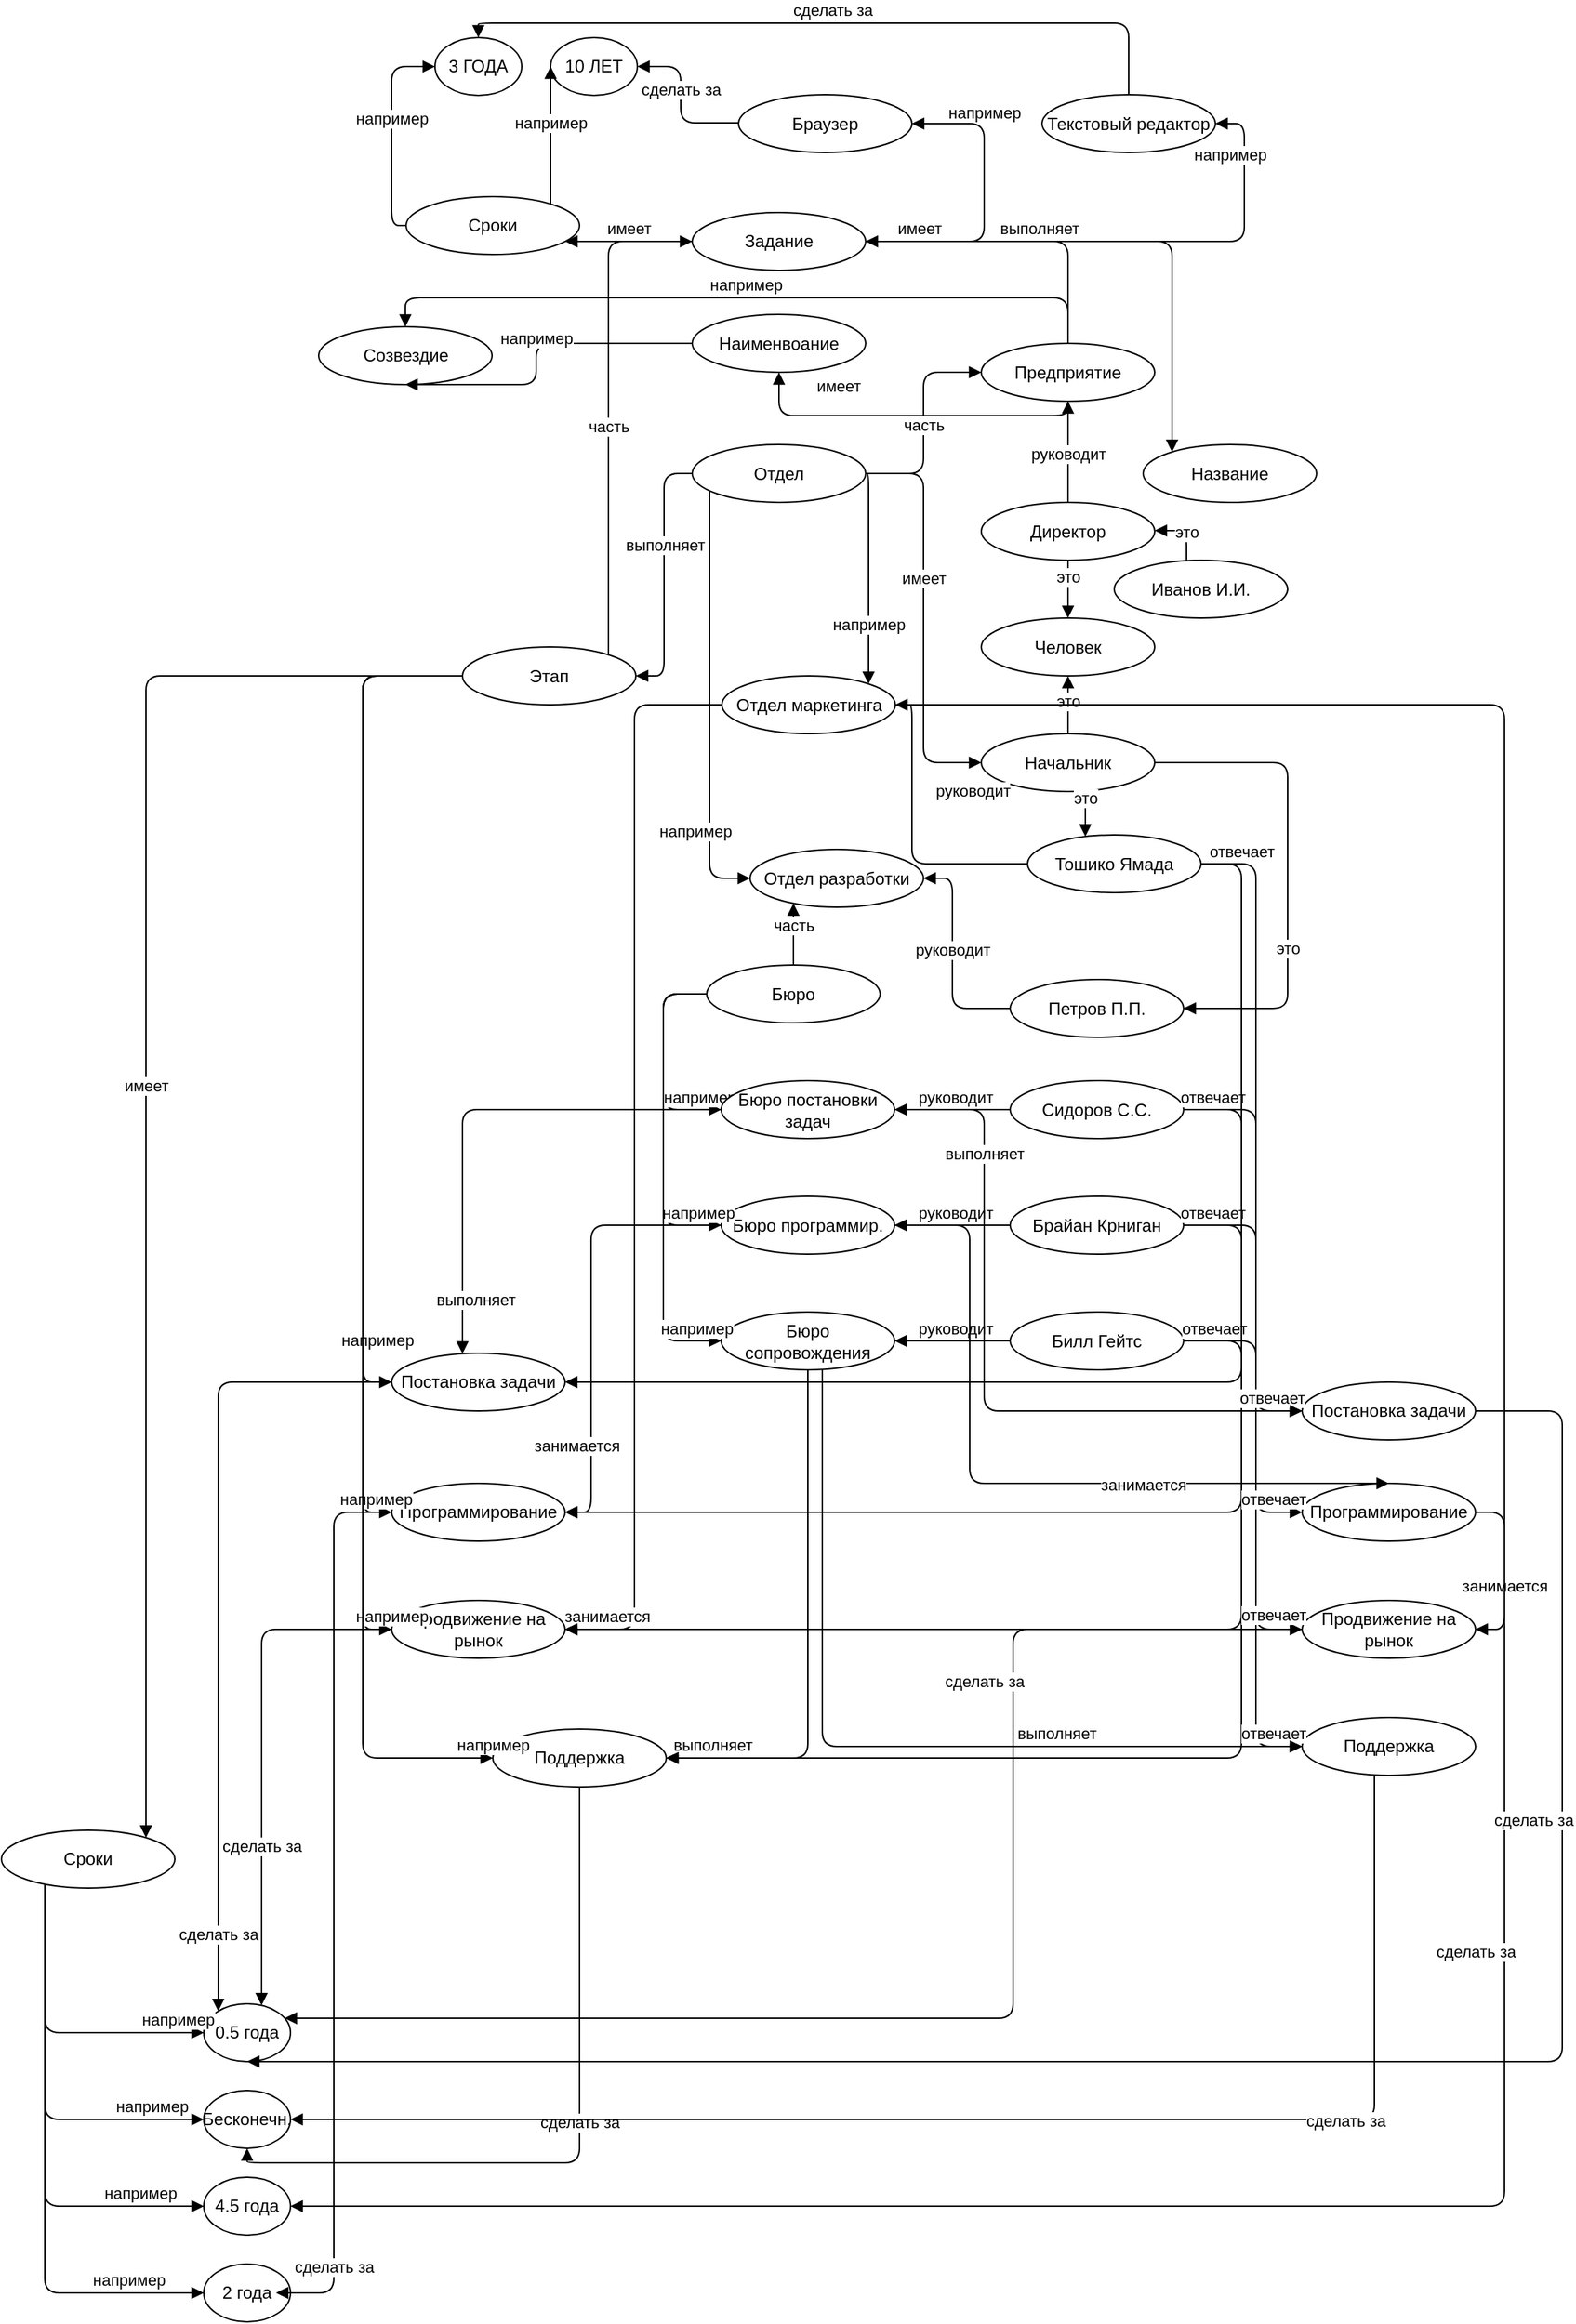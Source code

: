 <mxfile version="12.3.9" type="device" pages="1"><diagram id="Dk2FrZGMdtj393cxJyOC" name="Page-1"><mxGraphModel dx="1695" dy="1633" grid="1" gridSize="10" guides="1" tooltips="1" connect="1" arrows="1" fold="1" page="1" pageScale="1" pageWidth="827" pageHeight="1169" math="0" shadow="0"><root><mxCell id="0"/><mxCell id="1" parent="0"/><mxCell id="cEEzCBhrZ71T4Ob_QmvR-1" value="Предприятие" style="ellipse;whiteSpace=wrap;html=1;" parent="1" vertex="1"><mxGeometry x="458" y="131.5" width="120" height="40" as="geometry"/></mxCell><mxCell id="cEEzCBhrZ71T4Ob_QmvR-2" value="Наименвоание" style="ellipse;whiteSpace=wrap;html=1;" parent="1" vertex="1"><mxGeometry x="258" y="111.5" width="120" height="40" as="geometry"/></mxCell><mxCell id="cEEzCBhrZ71T4Ob_QmvR-3" value="Созвездие" style="ellipse;whiteSpace=wrap;html=1;" parent="1" vertex="1"><mxGeometry x="-0.5" y="120" width="120" height="40" as="geometry"/></mxCell><mxCell id="cEEzCBhrZ71T4Ob_QmvR-17" value="имеет" style="html=1;verticalAlign=bottom;endArrow=block;edgeStyle=elbowEdgeStyle;" parent="1" source="cEEzCBhrZ71T4Ob_QmvR-1" target="cEEzCBhrZ71T4Ob_QmvR-2" edge="1"><mxGeometry x="0.408" y="-12" width="80" relative="1" as="geometry"><mxPoint x="468" y="271.5" as="sourcePoint"/><mxPoint x="548" y="271.5" as="targetPoint"/><Array as="points"><mxPoint x="398" y="181.5"/><mxPoint x="408" y="171.5"/><mxPoint x="388" y="141.5"/><mxPoint x="388" y="171.5"/></Array><mxPoint as="offset"/></mxGeometry></mxCell><mxCell id="cEEzCBhrZ71T4Ob_QmvR-18" value="Директор" style="ellipse;whiteSpace=wrap;html=1;" parent="1" vertex="1"><mxGeometry x="458" y="241.5" width="120" height="40" as="geometry"/></mxCell><mxCell id="cEEzCBhrZ71T4Ob_QmvR-19" value="руководит" style="html=1;verticalAlign=bottom;endArrow=block;entryX=0.5;entryY=1;entryDx=0;entryDy=0;exitX=0.5;exitY=0;exitDx=0;exitDy=0;" parent="1" source="cEEzCBhrZ71T4Ob_QmvR-18" target="cEEzCBhrZ71T4Ob_QmvR-1" edge="1"><mxGeometry y="-10" width="80" relative="1" as="geometry"><mxPoint x="528" y="191.5" as="sourcePoint"/><mxPoint x="528" y="131.5" as="targetPoint"/><mxPoint x="-10" y="10" as="offset"/><Array as="points"><mxPoint x="518" y="231.5"/></Array></mxGeometry></mxCell><mxCell id="cEEzCBhrZ71T4Ob_QmvR-20" value="Человек" style="ellipse;whiteSpace=wrap;html=1;" parent="1" vertex="1"><mxGeometry x="458" y="321.5" width="120" height="40" as="geometry"/></mxCell><mxCell id="cEEzCBhrZ71T4Ob_QmvR-21" value="это" style="html=1;verticalAlign=bottom;endArrow=block;" parent="1" source="cEEzCBhrZ71T4Ob_QmvR-18" target="cEEzCBhrZ71T4Ob_QmvR-20" edge="1"><mxGeometry width="80" relative="1" as="geometry"><mxPoint x="528" y="271.5" as="sourcePoint"/><mxPoint x="528" y="221.5" as="targetPoint"/><mxPoint as="offset"/><Array as="points"/></mxGeometry></mxCell><mxCell id="cEEzCBhrZ71T4Ob_QmvR-22" value="Иванов И.И." style="ellipse;whiteSpace=wrap;html=1;" parent="1" vertex="1"><mxGeometry x="550" y="281.5" width="120" height="40" as="geometry"/></mxCell><mxCell id="cEEzCBhrZ71T4Ob_QmvR-24" value="это" style="html=1;verticalAlign=bottom;endArrow=block;edgeStyle=elbowEdgeStyle;" parent="1" source="cEEzCBhrZ71T4Ob_QmvR-22" target="cEEzCBhrZ71T4Ob_QmvR-18" edge="1"><mxGeometry x="-0.5" width="80" relative="1" as="geometry"><mxPoint x="588" y="366.5" as="sourcePoint"/><mxPoint x="685.574" y="297.107" as="targetPoint"/><mxPoint as="offset"/><Array as="points"><mxPoint x="600" y="261"/><mxPoint x="598" y="181.5"/><mxPoint x="638" y="291.5"/><mxPoint x="668" y="261.5"/></Array></mxGeometry></mxCell><mxCell id="cEEzCBhrZ71T4Ob_QmvR-25" value="Начальник" style="ellipse;whiteSpace=wrap;html=1;" parent="1" vertex="1"><mxGeometry x="458" y="401.5" width="120" height="40" as="geometry"/></mxCell><mxCell id="cEEzCBhrZ71T4Ob_QmvR-27" value="это" style="html=1;verticalAlign=bottom;endArrow=block;" parent="1" source="cEEzCBhrZ71T4Ob_QmvR-25" target="cEEzCBhrZ71T4Ob_QmvR-20" edge="1"><mxGeometry x="-0.333" width="80" relative="1" as="geometry"><mxPoint x="588" y="281.5" as="sourcePoint"/><mxPoint x="645.574" y="307.358" as="targetPoint"/><mxPoint as="offset"/><Array as="points"/></mxGeometry></mxCell><mxCell id="cEEzCBhrZ71T4Ob_QmvR-29" value="например" style="html=1;verticalAlign=bottom;endArrow=block;edgeStyle=elbowEdgeStyle;" parent="1" source="cEEzCBhrZ71T4Ob_QmvR-2" target="cEEzCBhrZ71T4Ob_QmvR-3" edge="1"><mxGeometry width="80" relative="1" as="geometry"><mxPoint x="428.0" y="281.5" as="sourcePoint"/><mxPoint x="468" y="281.5" as="targetPoint"/><mxPoint as="offset"/><Array as="points"><mxPoint x="150" y="160"/></Array></mxGeometry></mxCell><mxCell id="cEEzCBhrZ71T4Ob_QmvR-30" value="Петров П.П." style="ellipse;whiteSpace=wrap;html=1;" parent="1" vertex="1"><mxGeometry x="478" y="571.5" width="120" height="40" as="geometry"/></mxCell><mxCell id="cEEzCBhrZ71T4Ob_QmvR-32" value="Тошико Ямада" style="ellipse;whiteSpace=wrap;html=1;" parent="1" vertex="1"><mxGeometry x="490" y="471.5" width="120" height="40" as="geometry"/></mxCell><mxCell id="cEEzCBhrZ71T4Ob_QmvR-33" value="это" style="html=1;verticalAlign=bottom;endArrow=block;edgeStyle=elbowEdgeStyle;" parent="1" source="cEEzCBhrZ71T4Ob_QmvR-25" target="cEEzCBhrZ71T4Ob_QmvR-32" edge="1"><mxGeometry x="-0.135" width="80" relative="1" as="geometry"><mxPoint x="587.5" y="431.5" as="sourcePoint"/><mxPoint x="658.0" y="431.5" as="targetPoint"/><mxPoint as="offset"/><Array as="points"><mxPoint x="530" y="470"/><mxPoint x="598" y="521.5"/></Array></mxGeometry></mxCell><mxCell id="cEEzCBhrZ71T4Ob_QmvR-34" value="Отдел" style="ellipse;whiteSpace=wrap;html=1;" parent="1" vertex="1"><mxGeometry x="258" y="201.5" width="120" height="40" as="geometry"/></mxCell><mxCell id="cEEzCBhrZ71T4Ob_QmvR-35" value="часть" style="html=1;verticalAlign=bottom;endArrow=block;edgeStyle=elbowEdgeStyle;" parent="1" source="cEEzCBhrZ71T4Ob_QmvR-34" target="cEEzCBhrZ71T4Ob_QmvR-1" edge="1"><mxGeometry x="-0.143" width="80" relative="1" as="geometry"><mxPoint x="528" y="251.5" as="sourcePoint"/><mxPoint x="528" y="211.5" as="targetPoint"/><mxPoint as="offset"/></mxGeometry></mxCell><mxCell id="cEEzCBhrZ71T4Ob_QmvR-36" value="имеет" style="html=1;verticalAlign=bottom;endArrow=block;edgeStyle=elbowEdgeStyle;" parent="1" source="cEEzCBhrZ71T4Ob_QmvR-34" target="cEEzCBhrZ71T4Ob_QmvR-25" edge="1"><mxGeometry x="-0.135" width="80" relative="1" as="geometry"><mxPoint x="587.5" y="431.5" as="sourcePoint"/><mxPoint x="658.0" y="511.5" as="targetPoint"/><mxPoint as="offset"/></mxGeometry></mxCell><mxCell id="cEEzCBhrZ71T4Ob_QmvR-38" value="например" style="html=1;verticalAlign=bottom;endArrow=block;edgeStyle=elbowEdgeStyle;" parent="1" source="cEEzCBhrZ71T4Ob_QmvR-34" target="cEEzCBhrZ71T4Ob_QmvR-39" edge="1"><mxGeometry x="0.562" width="80" relative="1" as="geometry"><mxPoint x="587.5" y="431.5" as="sourcePoint"/><mxPoint x="328.333" y="321.789" as="targetPoint"/><mxPoint as="offset"/><Array as="points"><mxPoint x="380" y="290"/></Array></mxGeometry></mxCell><mxCell id="cEEzCBhrZ71T4Ob_QmvR-39" value="Отдел маркетинга" style="ellipse;whiteSpace=wrap;html=1;" parent="1" vertex="1"><mxGeometry x="278.5" y="361.5" width="120" height="40" as="geometry"/></mxCell><mxCell id="cEEzCBhrZ71T4Ob_QmvR-41" value="Отдел разработки" style="ellipse;whiteSpace=wrap;html=1;" parent="1" vertex="1"><mxGeometry x="298" y="481.5" width="120" height="40" as="geometry"/></mxCell><mxCell id="cEEzCBhrZ71T4Ob_QmvR-45" value="руководит" style="html=1;verticalAlign=bottom;endArrow=block;edgeStyle=elbowEdgeStyle;" parent="1" source="cEEzCBhrZ71T4Ob_QmvR-30" target="cEEzCBhrZ71T4Ob_QmvR-41" edge="1"><mxGeometry x="-0.037" width="80" relative="1" as="geometry"><mxPoint x="308" y="501.5" as="sourcePoint"/><mxPoint x="308" y="351.5" as="targetPoint"/><mxPoint as="offset"/><Array as="points"><mxPoint x="438" y="531.5"/><mxPoint x="428" y="581.5"/><mxPoint x="438" y="611.5"/><mxPoint x="428" y="461.5"/></Array></mxGeometry></mxCell><mxCell id="cEEzCBhrZ71T4Ob_QmvR-46" value="руководит" style="html=1;verticalAlign=bottom;endArrow=block;edgeStyle=elbowEdgeStyle;" parent="1" source="cEEzCBhrZ71T4Ob_QmvR-32" target="cEEzCBhrZ71T4Ob_QmvR-39" edge="1"><mxGeometry x="0.206" y="-42" width="80" relative="1" as="geometry"><mxPoint x="468" y="501.5" as="sourcePoint"/><mxPoint x="428" y="431.5" as="targetPoint"/><mxPoint as="offset"/><Array as="points"><mxPoint x="410" y="430"/><mxPoint x="428" y="451.5"/><mxPoint x="418" y="471.5"/><mxPoint x="358" y="531.5"/><mxPoint x="438" y="471.5"/></Array></mxGeometry></mxCell><mxCell id="cEEzCBhrZ71T4Ob_QmvR-47" value="Бюро" style="ellipse;whiteSpace=wrap;html=1;" parent="1" vertex="1"><mxGeometry x="268" y="561.5" width="120" height="40" as="geometry"/></mxCell><mxCell id="cEEzCBhrZ71T4Ob_QmvR-50" value="часть" style="html=1;verticalAlign=bottom;endArrow=block;edgeStyle=elbowEdgeStyle;" parent="1" source="cEEzCBhrZ71T4Ob_QmvR-47" target="cEEzCBhrZ71T4Ob_QmvR-41" edge="1"><mxGeometry x="-0.135" width="80" relative="1" as="geometry"><mxPoint x="308.0" y="491.5" as="sourcePoint"/><mxPoint x="138" y="431.5" as="targetPoint"/><mxPoint as="offset"/><Array as="points"><mxPoint x="298" y="501.5"/><mxPoint x="288" y="401.5"/><mxPoint x="258" y="411.5"/></Array></mxGeometry></mxCell><mxCell id="cEEzCBhrZ71T4Ob_QmvR-52" value="например" style="html=1;verticalAlign=bottom;endArrow=block;edgeStyle=elbowEdgeStyle;" parent="1" source="cEEzCBhrZ71T4Ob_QmvR-47" target="cEEzCBhrZ71T4Ob_QmvR-53" edge="1"><mxGeometry x="0.8" width="80" relative="1" as="geometry"><mxPoint x="308.0" y="491.5" as="sourcePoint"/><mxPoint x="218" y="641.78" as="targetPoint"/><mxPoint as="offset"/><Array as="points"><mxPoint x="238" y="581.5"/><mxPoint x="238" y="561.5"/><mxPoint x="288" y="581.5"/><mxPoint x="218" y="601.5"/><mxPoint x="258" y="411.5"/></Array></mxGeometry></mxCell><mxCell id="cEEzCBhrZ71T4Ob_QmvR-53" value="Бюро постановки задач" style="ellipse;whiteSpace=wrap;html=1;" parent="1" vertex="1"><mxGeometry x="278" y="641.5" width="120" height="40" as="geometry"/></mxCell><mxCell id="cEEzCBhrZ71T4Ob_QmvR-54" value="Бюро программир." style="ellipse;whiteSpace=wrap;html=1;" parent="1" vertex="1"><mxGeometry x="278" y="721.5" width="120" height="40" as="geometry"/></mxCell><mxCell id="cEEzCBhrZ71T4Ob_QmvR-55" value="Бюро сопровождения" style="ellipse;whiteSpace=wrap;html=1;" parent="1" vertex="1"><mxGeometry x="278" y="801.5" width="120" height="40" as="geometry"/></mxCell><mxCell id="cEEzCBhrZ71T4Ob_QmvR-60" value="например" style="html=1;verticalAlign=bottom;endArrow=block;edgeStyle=elbowEdgeStyle;" parent="1" source="cEEzCBhrZ71T4Ob_QmvR-47" target="cEEzCBhrZ71T4Ob_QmvR-54" edge="1"><mxGeometry x="0.857" width="80" relative="1" as="geometry"><mxPoint x="208" y="641.5" as="sourcePoint"/><mxPoint x="348.0" y="741.5" as="targetPoint"/><mxPoint as="offset"/><Array as="points"><mxPoint x="238" y="641.5"/><mxPoint x="428" y="661.5"/><mxPoint x="258" y="651.5"/><mxPoint x="278" y="661.5"/><mxPoint x="258" y="621.5"/><mxPoint x="268" y="581.5"/><mxPoint x="218" y="601.5"/><mxPoint x="208" y="681.5"/><mxPoint x="248" y="491.5"/></Array></mxGeometry></mxCell><mxCell id="cEEzCBhrZ71T4Ob_QmvR-61" value="например" style="html=1;verticalAlign=bottom;endArrow=block;edgeStyle=elbowEdgeStyle;" parent="1" source="cEEzCBhrZ71T4Ob_QmvR-47" target="cEEzCBhrZ71T4Ob_QmvR-55" edge="1"><mxGeometry x="0.889" width="80" relative="1" as="geometry"><mxPoint x="168" y="711.5" as="sourcePoint"/><mxPoint x="308.0" y="811.5" as="targetPoint"/><mxPoint as="offset"/><Array as="points"><mxPoint x="238" y="581.5"/><mxPoint x="238" y="591.5"/><mxPoint x="428" y="651.5"/><mxPoint x="258" y="651.5"/><mxPoint x="278" y="681.5"/><mxPoint x="228" y="631.5"/><mxPoint x="238" y="651.5"/><mxPoint x="218" y="701.5"/><mxPoint x="168" y="751.5"/><mxPoint x="208" y="561.5"/></Array></mxGeometry></mxCell><mxCell id="cEEzCBhrZ71T4Ob_QmvR-62" value="это" style="html=1;verticalAlign=bottom;endArrow=block;edgeStyle=elbowEdgeStyle;" parent="1" source="cEEzCBhrZ71T4Ob_QmvR-25" target="cEEzCBhrZ71T4Ob_QmvR-30" edge="1"><mxGeometry x="0.375" width="80" relative="1" as="geometry"><mxPoint x="588" y="431.5" as="sourcePoint"/><mxPoint x="588" y="491.5" as="targetPoint"/><mxPoint as="offset"/><Array as="points"><mxPoint x="670" y="560"/><mxPoint x="598" y="491.5"/><mxPoint x="608" y="531.5"/></Array></mxGeometry></mxCell><mxCell id="cEEzCBhrZ71T4Ob_QmvR-63" value="Сидоров С.С." style="ellipse;whiteSpace=wrap;html=1;" parent="1" vertex="1"><mxGeometry x="478" y="641.5" width="120" height="40" as="geometry"/></mxCell><mxCell id="cEEzCBhrZ71T4Ob_QmvR-64" value="Брайан Крниган" style="ellipse;whiteSpace=wrap;html=1;" parent="1" vertex="1"><mxGeometry x="478" y="721.5" width="120" height="40" as="geometry"/></mxCell><mxCell id="cEEzCBhrZ71T4Ob_QmvR-65" value="Билл Гейтс" style="ellipse;whiteSpace=wrap;html=1;" parent="1" vertex="1"><mxGeometry x="478" y="801.5" width="120" height="40" as="geometry"/></mxCell><mxCell id="cEEzCBhrZ71T4Ob_QmvR-66" value="руководит" style="html=1;verticalAlign=bottom;endArrow=block;edgeStyle=elbowEdgeStyle;" parent="1" source="cEEzCBhrZ71T4Ob_QmvR-63" target="cEEzCBhrZ71T4Ob_QmvR-53" edge="1"><mxGeometry x="-0.037" width="80" relative="1" as="geometry"><mxPoint x="478" y="571.5" as="sourcePoint"/><mxPoint x="318.0" y="511.5" as="targetPoint"/><mxPoint as="offset"/><Array as="points"><mxPoint x="438" y="661.5"/><mxPoint x="428" y="601.5"/><mxPoint x="448" y="641.5"/><mxPoint x="388" y="611.5"/><mxPoint x="428" y="601.5"/></Array></mxGeometry></mxCell><mxCell id="cEEzCBhrZ71T4Ob_QmvR-67" value="руководит" style="html=1;verticalAlign=bottom;endArrow=block;" parent="1" source="cEEzCBhrZ71T4Ob_QmvR-64" target="cEEzCBhrZ71T4Ob_QmvR-54" edge="1"><mxGeometry x="-0.037" width="80" relative="1" as="geometry"><mxPoint x="558" y="671.5" as="sourcePoint"/><mxPoint x="438.0" y="671.5" as="targetPoint"/><mxPoint as="offset"/></mxGeometry></mxCell><mxCell id="cEEzCBhrZ71T4Ob_QmvR-68" value="руководит" style="html=1;verticalAlign=bottom;endArrow=block;" parent="1" source="cEEzCBhrZ71T4Ob_QmvR-65" target="cEEzCBhrZ71T4Ob_QmvR-55" edge="1"><mxGeometry x="-0.037" width="80" relative="1" as="geometry"><mxPoint x="558" y="751.5" as="sourcePoint"/><mxPoint x="438.0" y="751.5" as="targetPoint"/><mxPoint as="offset"/></mxGeometry></mxCell><mxCell id="cEEzCBhrZ71T4Ob_QmvR-69" value="Этап" style="ellipse;whiteSpace=wrap;html=1;" parent="1" vertex="1"><mxGeometry x="99" y="341.5" width="120" height="40" as="geometry"/></mxCell><mxCell id="cEEzCBhrZ71T4Ob_QmvR-70" value="выполняет" style="html=1;verticalAlign=bottom;endArrow=block;edgeStyle=elbowEdgeStyle;" parent="1" source="cEEzCBhrZ71T4Ob_QmvR-34" target="cEEzCBhrZ71T4Ob_QmvR-69" edge="1"><mxGeometry x="-0.135" width="80" relative="1" as="geometry"><mxPoint x="308" y="571.5" as="sourcePoint"/><mxPoint x="308" y="411.5" as="targetPoint"/><mxPoint as="offset"/></mxGeometry></mxCell><mxCell id="cEEzCBhrZ71T4Ob_QmvR-71" value="Задание" style="ellipse;whiteSpace=wrap;html=1;" parent="1" vertex="1"><mxGeometry x="258" y="41" width="120" height="40" as="geometry"/></mxCell><mxCell id="cEEzCBhrZ71T4Ob_QmvR-72" value="выполняет" style="html=1;verticalAlign=bottom;endArrow=block;edgeStyle=elbowEdgeStyle;" parent="1" source="cEEzCBhrZ71T4Ob_QmvR-1" target="cEEzCBhrZ71T4Ob_QmvR-71" edge="1"><mxGeometry x="-0.135" width="80" relative="1" as="geometry"><mxPoint x="308" y="251.5" as="sourcePoint"/><mxPoint x="238" y="251.5" as="targetPoint"/><mxPoint as="offset"/><Array as="points"><mxPoint x="518" y="141.5"/><mxPoint x="618" y="101.5"/></Array></mxGeometry></mxCell><mxCell id="cEEzCBhrZ71T4Ob_QmvR-73" value="часть" style="html=1;verticalAlign=bottom;endArrow=block;edgeStyle=elbowEdgeStyle;" parent="1" source="cEEzCBhrZ71T4Ob_QmvR-69" target="cEEzCBhrZ71T4Ob_QmvR-71" edge="1"><mxGeometry x="-0.135" width="80" relative="1" as="geometry"><mxPoint x="168" y="281.5" as="sourcePoint"/><mxPoint x="308" y="351.5" as="targetPoint"/><mxPoint as="offset"/><Array as="points"><mxPoint x="200" y="210"/><mxPoint x="70" y="80"/><mxPoint x="38" y="181.5"/><mxPoint x="99" y="291.5"/><mxPoint x="78" y="201.5"/><mxPoint x="98" y="201.5"/><mxPoint x="108" y="241.5"/><mxPoint x="98" y="251.5"/><mxPoint x="78" y="181.5"/><mxPoint x="68" y="191.5"/><mxPoint x="258" y="411.5"/></Array></mxGeometry></mxCell><mxCell id="cEEzCBhrZ71T4Ob_QmvR-74" value="Сроки" style="ellipse;whiteSpace=wrap;html=1;" parent="1" vertex="1"><mxGeometry x="60" y="30" width="120" height="40" as="geometry"/></mxCell><mxCell id="cEEzCBhrZ71T4Ob_QmvR-75" value="имеет" style="html=1;verticalAlign=bottom;endArrow=block;edgeStyle=elbowEdgeStyle;" parent="1" source="cEEzCBhrZ71T4Ob_QmvR-71" target="cEEzCBhrZ71T4Ob_QmvR-74" edge="1"><mxGeometry width="80" relative="1" as="geometry"><mxPoint x="258" y="61" as="sourcePoint"/><mxPoint x="78" y="202.765" as="targetPoint"/><mxPoint as="offset"/><Array as="points"><mxPoint x="220" y="61"/><mxPoint x="100" y="70"/><mxPoint x="78" y="191.5"/><mxPoint x="168" y="131.5"/><mxPoint x="208" y="191.5"/><mxPoint x="138" y="161.5"/><mxPoint x="178" y="241.5"/><mxPoint x="98" y="241.5"/></Array></mxGeometry></mxCell><mxCell id="cEEzCBhrZ71T4Ob_QmvR-76" value="Название" style="ellipse;whiteSpace=wrap;html=1;" parent="1" vertex="1"><mxGeometry x="570" y="201.5" width="120" height="40" as="geometry"/></mxCell><mxCell id="cEEzCBhrZ71T4Ob_QmvR-77" value="имеет" style="html=1;verticalAlign=bottom;endArrow=block;edgeStyle=elbowEdgeStyle;" parent="1" source="cEEzCBhrZ71T4Ob_QmvR-71" target="cEEzCBhrZ71T4Ob_QmvR-76" edge="1"><mxGeometry x="-0.793" width="80" relative="1" as="geometry"><mxPoint x="368" y="271.5" as="sourcePoint"/><mxPoint x="368" y="331.5" as="targetPoint"/><mxPoint as="offset"/><Array as="points"><mxPoint x="590" y="130"/><mxPoint x="580" y="130"/><mxPoint x="680" y="120"/></Array></mxGeometry></mxCell><mxCell id="cEEzCBhrZ71T4Ob_QmvR-78" value="Текстовый редактор" style="ellipse;whiteSpace=wrap;html=1;" parent="1" vertex="1"><mxGeometry x="500" y="-40.5" width="120" height="40" as="geometry"/></mxCell><mxCell id="cEEzCBhrZ71T4Ob_QmvR-79" value="Браузер" style="ellipse;whiteSpace=wrap;html=1;" parent="1" vertex="1"><mxGeometry x="290" y="-40.5" width="120" height="40" as="geometry"/></mxCell><mxCell id="cEEzCBhrZ71T4Ob_QmvR-84" value="Сроки" style="ellipse;whiteSpace=wrap;html=1;" parent="1" vertex="1"><mxGeometry x="-220" y="1160" width="120" height="40" as="geometry"/></mxCell><mxCell id="cEEzCBhrZ71T4Ob_QmvR-85" value="имеет" style="html=1;verticalAlign=bottom;endArrow=block;edgeStyle=elbowEdgeStyle;" parent="1" source="cEEzCBhrZ71T4Ob_QmvR-69" target="cEEzCBhrZ71T4Ob_QmvR-84" edge="1"><mxGeometry width="80" relative="1" as="geometry"><mxPoint x="468" y="71.5" as="sourcePoint"/><mxPoint x="178" y="171.5" as="targetPoint"/><mxPoint as="offset"/><Array as="points"><mxPoint x="-120" y="460"/><mxPoint x="118" y="421.5"/><mxPoint x="-22" y="371.5"/><mxPoint x="218" y="201.5"/><mxPoint x="148" y="171.5"/><mxPoint x="188" y="251.5"/><mxPoint x="108" y="251.5"/></Array></mxGeometry></mxCell><mxCell id="cEEzCBhrZ71T4Ob_QmvR-87" value="например" style="html=1;verticalAlign=bottom;endArrow=block;edgeStyle=elbowEdgeStyle;" parent="1" source="cEEzCBhrZ71T4Ob_QmvR-69" target="cEEzCBhrZ71T4Ob_QmvR-88" edge="1"><mxGeometry x="0.862" y="10" width="80" relative="1" as="geometry"><mxPoint x="178" y="271.5" as="sourcePoint"/><mxPoint x="38" y="560.445" as="targetPoint"/><mxPoint as="offset"/><Array as="points"><mxPoint x="30" y="590"/><mxPoint x="20" y="590"/><mxPoint x="10" y="720"/><mxPoint x="38" y="401.5"/><mxPoint x="78" y="351.5"/><mxPoint x="98" y="321.5"/><mxPoint x="178" y="301.5"/><mxPoint x="-12" y="381.5"/><mxPoint x="228" y="211.5"/><mxPoint x="158" y="181.5"/><mxPoint x="198" y="261.5"/><mxPoint x="118" y="261.5"/></Array></mxGeometry></mxCell><mxCell id="cEEzCBhrZ71T4Ob_QmvR-88" value="Постановка задачи" style="ellipse;whiteSpace=wrap;html=1;" parent="1" vertex="1"><mxGeometry x="50" y="830" width="120" height="40" as="geometry"/></mxCell><mxCell id="cEEzCBhrZ71T4Ob_QmvR-89" value="Программирование" style="ellipse;whiteSpace=wrap;html=1;" parent="1" vertex="1"><mxGeometry x="50" y="920" width="120" height="40" as="geometry"/></mxCell><mxCell id="cEEzCBhrZ71T4Ob_QmvR-90" value="Продвижение на рынок" style="ellipse;whiteSpace=wrap;html=1;" parent="1" vertex="1"><mxGeometry x="50" y="1001" width="120" height="40" as="geometry"/></mxCell><mxCell id="cEEzCBhrZ71T4Ob_QmvR-91" value="Поддержка" style="ellipse;whiteSpace=wrap;html=1;" parent="1" vertex="1"><mxGeometry x="120" y="1090" width="120" height="40" as="geometry"/></mxCell><mxCell id="cEEzCBhrZ71T4Ob_QmvR-100" value="выполняет" style="html=1;verticalAlign=bottom;endArrow=block;edgeStyle=elbowEdgeStyle;" parent="1" source="cEEzCBhrZ71T4Ob_QmvR-53" target="cEEzCBhrZ71T4Ob_QmvR-88" edge="1"><mxGeometry x="0.833" y="9" width="80" relative="1" as="geometry"><mxPoint x="49" y="1121.5" as="sourcePoint"/><mxPoint x="118" y="431.5" as="targetPoint"/><mxPoint as="offset"/><Array as="points"><mxPoint x="99" y="711.5"/><mxPoint x="188" y="781.5"/><mxPoint x="99" y="781.5"/><mxPoint x="88" y="841.5"/><mxPoint x="-92" y="661.5"/><mxPoint x="88" y="621.5"/><mxPoint x="-342" y="391.5"/><mxPoint x="-342" y="601.5"/><mxPoint x="-82" y="601.5"/><mxPoint x="88" y="651.5"/><mxPoint x="98" y="591.5"/></Array></mxGeometry></mxCell><mxCell id="cEEzCBhrZ71T4Ob_QmvR-101" value="занимается" style="html=1;verticalAlign=bottom;endArrow=block;edgeStyle=elbowEdgeStyle;" parent="1" source="cEEzCBhrZ71T4Ob_QmvR-54" target="cEEzCBhrZ71T4Ob_QmvR-89" edge="1"><mxGeometry x="0.641" y="-10" width="80" relative="1" as="geometry"><mxPoint x="288" y="671.5" as="sourcePoint"/><mxPoint x="109" y="851.5" as="targetPoint"/><mxPoint as="offset"/><Array as="points"><mxPoint x="188" y="841.5"/><mxPoint x="109" y="791.5"/><mxPoint x="98" y="851.5"/><mxPoint x="-82" y="671.5"/><mxPoint x="98" y="631.5"/><mxPoint x="-332" y="401.5"/><mxPoint x="-332" y="611.5"/><mxPoint x="-72" y="611.5"/><mxPoint x="98" y="661.5"/><mxPoint x="108" y="601.5"/></Array></mxGeometry></mxCell><mxCell id="cEEzCBhrZ71T4Ob_QmvR-102" value="занимается" style="html=1;verticalAlign=bottom;endArrow=block;edgeStyle=elbowEdgeStyle;" parent="1" source="cEEzCBhrZ71T4Ob_QmvR-39" target="cEEzCBhrZ71T4Ob_QmvR-90" edge="1"><mxGeometry x="0.924" width="80" relative="1" as="geometry"><mxPoint x="288" y="751.5" as="sourcePoint"/><mxPoint x="169" y="961.5" as="targetPoint"/><mxPoint as="offset"/><Array as="points"><mxPoint x="218" y="921.5"/><mxPoint x="208" y="491.5"/><mxPoint x="238" y="561.5"/><mxPoint x="248" y="481.5"/><mxPoint x="198" y="801.5"/><mxPoint x="198" y="851.5"/><mxPoint x="119" y="801.5"/><mxPoint x="108" y="861.5"/><mxPoint x="-72" y="681.5"/><mxPoint x="108" y="641.5"/><mxPoint x="-322" y="411.5"/><mxPoint x="-322" y="621.5"/><mxPoint x="-62" y="621.5"/><mxPoint x="108" y="671.5"/><mxPoint x="118" y="611.5"/></Array></mxGeometry></mxCell><mxCell id="cEEzCBhrZ71T4Ob_QmvR-103" value="выполняет" style="html=1;verticalAlign=bottom;endArrow=block;edgeStyle=elbowEdgeStyle;" parent="1" source="cEEzCBhrZ71T4Ob_QmvR-55" target="cEEzCBhrZ71T4Ob_QmvR-91" edge="1"><mxGeometry x="0.826" width="80" relative="1" as="geometry"><mxPoint x="288" y="671.5" as="sourcePoint"/><mxPoint x="109" y="851.5" as="targetPoint"/><mxPoint as="offset"/><Array as="points"><mxPoint x="338" y="991.5"/><mxPoint x="109" y="721.5"/><mxPoint x="198" y="791.5"/><mxPoint x="109" y="791.5"/><mxPoint x="98" y="851.5"/><mxPoint x="-82" y="671.5"/><mxPoint x="98" y="631.5"/><mxPoint x="-332" y="401.5"/><mxPoint x="-332" y="611.5"/><mxPoint x="-72" y="611.5"/><mxPoint x="98" y="661.5"/><mxPoint x="108" y="601.5"/></Array></mxGeometry></mxCell><mxCell id="cEEzCBhrZ71T4Ob_QmvR-104" value="отвечает" style="html=1;verticalAlign=bottom;endArrow=block;edgeStyle=elbowEdgeStyle;" parent="1" source="cEEzCBhrZ71T4Ob_QmvR-63" target="cEEzCBhrZ71T4Ob_QmvR-88" edge="1"><mxGeometry x="-0.944" width="80" relative="1" as="geometry"><mxPoint x="288" y="671.5" as="sourcePoint"/><mxPoint x="109" y="851.5" as="targetPoint"/><mxPoint as="offset"/><Array as="points"><mxPoint x="638" y="711.5"/><mxPoint x="628" y="891.5"/><mxPoint x="109" y="721.5"/><mxPoint x="198" y="791.5"/><mxPoint x="109" y="791.5"/><mxPoint x="98" y="851.5"/><mxPoint x="-82" y="671.5"/><mxPoint x="98" y="631.5"/><mxPoint x="-332" y="401.5"/><mxPoint x="-332" y="611.5"/><mxPoint x="-72" y="611.5"/><mxPoint x="98" y="661.5"/><mxPoint x="108" y="601.5"/></Array></mxGeometry></mxCell><mxCell id="cEEzCBhrZ71T4Ob_QmvR-105" value="отвечает" style="html=1;verticalAlign=bottom;endArrow=block;edgeStyle=elbowEdgeStyle;" parent="1" source="cEEzCBhrZ71T4Ob_QmvR-64" target="cEEzCBhrZ71T4Ob_QmvR-89" edge="1"><mxGeometry x="-0.945" width="80" relative="1" as="geometry"><mxPoint x="608" y="671.5" as="sourcePoint"/><mxPoint x="169" y="871.5" as="targetPoint"/><mxPoint as="offset"/><Array as="points"><mxPoint x="638" y="901.5"/><mxPoint x="119" y="731.5"/><mxPoint x="208" y="801.5"/><mxPoint x="119" y="801.5"/><mxPoint x="108" y="861.5"/><mxPoint x="-72" y="681.5"/><mxPoint x="108" y="641.5"/><mxPoint x="-322" y="411.5"/><mxPoint x="-322" y="621.5"/><mxPoint x="-62" y="621.5"/><mxPoint x="108" y="671.5"/><mxPoint x="118" y="611.5"/></Array></mxGeometry></mxCell><mxCell id="cEEzCBhrZ71T4Ob_QmvR-106" value="отвечает" style="html=1;verticalAlign=bottom;endArrow=block;edgeStyle=elbowEdgeStyle;" parent="1" source="cEEzCBhrZ71T4Ob_QmvR-65" target="cEEzCBhrZ71T4Ob_QmvR-91" edge="1"><mxGeometry x="-0.944" width="80" relative="1" as="geometry"><mxPoint x="608" y="671.5" as="sourcePoint"/><mxPoint x="169" y="871.5" as="targetPoint"/><mxPoint as="offset"/><Array as="points"><mxPoint x="638" y="1001.5"/><mxPoint x="648" y="721.5"/><mxPoint x="638" y="901.5"/><mxPoint x="119" y="731.5"/><mxPoint x="208" y="801.5"/><mxPoint x="119" y="801.5"/><mxPoint x="108" y="861.5"/><mxPoint x="-72" y="681.5"/><mxPoint x="108" y="641.5"/><mxPoint x="-322" y="411.5"/><mxPoint x="-322" y="621.5"/><mxPoint x="-62" y="621.5"/><mxPoint x="108" y="671.5"/><mxPoint x="118" y="611.5"/></Array></mxGeometry></mxCell><mxCell id="cEEzCBhrZ71T4Ob_QmvR-107" value="отвечает" style="html=1;verticalAlign=bottom;endArrow=block;edgeStyle=elbowEdgeStyle;" parent="1" source="cEEzCBhrZ71T4Ob_QmvR-32" target="cEEzCBhrZ71T4Ob_QmvR-90" edge="1"><mxGeometry x="-0.944" width="80" relative="1" as="geometry"><mxPoint x="618" y="681.5" as="sourcePoint"/><mxPoint x="179" y="881.5" as="targetPoint"/><mxPoint as="offset"/><Array as="points"><mxPoint x="638" y="671.5"/><mxPoint x="658" y="731.5"/><mxPoint x="648" y="911.5"/><mxPoint x="129" y="741.5"/><mxPoint x="218" y="811.5"/><mxPoint x="129" y="811.5"/><mxPoint x="118" y="871.5"/><mxPoint x="-62" y="691.5"/><mxPoint x="118" y="651.5"/><mxPoint x="-312" y="421.5"/><mxPoint x="-312" y="631.5"/><mxPoint x="-52" y="631.5"/><mxPoint x="118" y="681.5"/><mxPoint x="128" y="621.5"/></Array></mxGeometry></mxCell><mxCell id="d84HvUkwICNWx0AGviKH-1" value="например" style="html=1;verticalAlign=bottom;endArrow=block;edgeStyle=elbowEdgeStyle;" parent="1" source="cEEzCBhrZ71T4Ob_QmvR-71" target="cEEzCBhrZ71T4Ob_QmvR-79" edge="1"><mxGeometry x="0.516" width="80" relative="1" as="geometry"><mxPoint x="660" y="212.644" as="sourcePoint"/><mxPoint x="660" y="121.321" as="targetPoint"/><mxPoint as="offset"/><Array as="points"><mxPoint x="460" y="20"/><mxPoint x="660" y="150"/><mxPoint x="740" y="160"/><mxPoint x="850" y="220"/><mxPoint x="620" y="300"/><mxPoint x="800" y="130"/><mxPoint x="818" y="111.5"/><mxPoint x="638" y="171.5"/><mxPoint x="658" y="231.5"/><mxPoint x="638" y="211.5"/><mxPoint x="608" y="131.5"/><mxPoint x="618" y="171.5"/><mxPoint x="198" y="161.5"/><mxPoint x="238" y="221.5"/><mxPoint x="168" y="191.5"/><mxPoint x="208" y="271.5"/><mxPoint x="128" y="271.5"/></Array></mxGeometry></mxCell><mxCell id="d84HvUkwICNWx0AGviKH-2" value="например" style="html=1;verticalAlign=bottom;endArrow=block;edgeStyle=elbowEdgeStyle;" parent="1" source="cEEzCBhrZ71T4Ob_QmvR-71" target="cEEzCBhrZ71T4Ob_QmvR-78" edge="1"><mxGeometry x="0.722" y="10" width="80" relative="1" as="geometry"><mxPoint x="328" y="51" as="sourcePoint"/><mxPoint x="668" y="81.5" as="targetPoint"/><mxPoint as="offset"/><Array as="points"><mxPoint x="640" y="30"/><mxPoint x="620" y="20"/><mxPoint x="470" y="30"/><mxPoint x="670" y="160"/><mxPoint x="750" y="170"/><mxPoint x="860" y="230"/><mxPoint x="630" y="310"/><mxPoint x="810" y="140"/><mxPoint x="828" y="121.5"/><mxPoint x="648" y="181.5"/><mxPoint x="668" y="241.5"/><mxPoint x="648" y="221.5"/><mxPoint x="618" y="141.5"/><mxPoint x="628" y="181.5"/><mxPoint x="208" y="171.5"/><mxPoint x="248" y="231.5"/><mxPoint x="178" y="201.5"/><mxPoint x="218" y="281.5"/><mxPoint x="138" y="281.5"/></Array></mxGeometry></mxCell><mxCell id="d84HvUkwICNWx0AGviKH-3" value="3 ГОДА" style="ellipse;whiteSpace=wrap;html=1;" parent="1" vertex="1"><mxGeometry x="80" y="-80" width="60" height="40" as="geometry"/></mxCell><mxCell id="d84HvUkwICNWx0AGviKH-4" value="10 ЛЕТ" style="ellipse;whiteSpace=wrap;html=1;" parent="1" vertex="1"><mxGeometry x="160" y="-80" width="60" height="40" as="geometry"/></mxCell><mxCell id="d84HvUkwICNWx0AGviKH-5" value="например" style="html=1;verticalAlign=bottom;endArrow=block;edgeStyle=elbowEdgeStyle;" parent="1" source="cEEzCBhrZ71T4Ob_QmvR-74" target="d84HvUkwICNWx0AGviKH-3" edge="1"><mxGeometry width="80" relative="1" as="geometry"><mxPoint x="170" as="sourcePoint"/><mxPoint x="180.11" y="71" as="targetPoint"/><mxPoint as="offset"/><Array as="points"><mxPoint x="50" y="10"/><mxPoint x="110" y="80"/><mxPoint x="88" y="201.5"/><mxPoint x="178" y="141.5"/><mxPoint x="218" y="201.5"/><mxPoint x="148" y="171.5"/><mxPoint x="188" y="251.5"/><mxPoint x="108" y="251.5"/></Array></mxGeometry></mxCell><mxCell id="d84HvUkwICNWx0AGviKH-6" value="например" style="html=1;verticalAlign=bottom;endArrow=block;edgeStyle=elbowEdgeStyle;" parent="1" source="cEEzCBhrZ71T4Ob_QmvR-74" target="d84HvUkwICNWx0AGviKH-4" edge="1"><mxGeometry width="80" relative="1" as="geometry"><mxPoint x="70" y="60.0" as="sourcePoint"/><mxPoint x="90" y="-50.0" as="targetPoint"/><mxPoint as="offset"/><Array as="points"><mxPoint x="160"/><mxPoint x="60" y="20"/><mxPoint x="120" y="90"/><mxPoint x="98" y="211.5"/><mxPoint x="188" y="151.5"/><mxPoint x="228" y="211.5"/><mxPoint x="158" y="181.5"/><mxPoint x="198" y="261.5"/><mxPoint x="118" y="261.5"/></Array></mxGeometry></mxCell><mxCell id="d84HvUkwICNWx0AGviKH-7" value="сделать за" style="html=1;verticalAlign=bottom;endArrow=block;edgeStyle=elbowEdgeStyle;" parent="1" source="cEEzCBhrZ71T4Ob_QmvR-79" target="d84HvUkwICNWx0AGviKH-4" edge="1"><mxGeometry width="80" relative="1" as="geometry"><mxPoint x="170" y="45.093" as="sourcePoint"/><mxPoint x="170" y="-50.0" as="targetPoint"/><mxPoint as="offset"/><Array as="points"><mxPoint x="250" y="-21"/><mxPoint x="170" y="10"/><mxPoint x="70" y="30"/><mxPoint x="130" y="100"/><mxPoint x="108" y="221.5"/><mxPoint x="198" y="161.5"/><mxPoint x="238" y="221.5"/><mxPoint x="168" y="191.5"/><mxPoint x="208" y="271.5"/><mxPoint x="128" y="271.5"/></Array></mxGeometry></mxCell><mxCell id="d84HvUkwICNWx0AGviKH-8" value="сделать за" style="html=1;verticalAlign=bottom;endArrow=block;edgeStyle=elbowEdgeStyle;" parent="1" source="cEEzCBhrZ71T4Ob_QmvR-78" target="d84HvUkwICNWx0AGviKH-3" edge="1"><mxGeometry width="80" relative="1" as="geometry"><mxPoint x="300.019" y="-11" as="sourcePoint"/><mxPoint x="230" y="-50.0" as="targetPoint"/><mxPoint as="offset"/><Array as="points"><mxPoint x="340" y="-90"/><mxPoint x="260" y="-11"/><mxPoint x="180" y="20"/><mxPoint x="80" y="40"/><mxPoint x="140" y="110"/><mxPoint x="118" y="231.5"/><mxPoint x="208" y="171.5"/><mxPoint x="248" y="231.5"/><mxPoint x="178" y="201.5"/><mxPoint x="218" y="281.5"/><mxPoint x="138" y="281.5"/></Array></mxGeometry></mxCell><mxCell id="d84HvUkwICNWx0AGviKH-9" value="например" style="html=1;verticalAlign=bottom;endArrow=block;edgeStyle=elbowEdgeStyle;" parent="1" source="cEEzCBhrZ71T4Ob_QmvR-34" target="cEEzCBhrZ71T4Ob_QmvR-41" edge="1"><mxGeometry x="0.65" y="-10" width="80" relative="1" as="geometry"><mxPoint x="388" y="231.5" as="sourcePoint"/><mxPoint x="390" y="422.139" as="targetPoint"/><mxPoint as="offset"/><Array as="points"><mxPoint x="270" y="300"/><mxPoint x="280" y="330"/><mxPoint x="390" y="300"/></Array></mxGeometry></mxCell><mxCell id="d84HvUkwICNWx0AGviKH-10" value="например" style="html=1;verticalAlign=bottom;endArrow=block;edgeStyle=elbowEdgeStyle;" parent="1" source="cEEzCBhrZ71T4Ob_QmvR-69" target="cEEzCBhrZ71T4Ob_QmvR-89" edge="1"><mxGeometry x="0.938" y="9" width="80" relative="1" as="geometry"><mxPoint x="109" y="371.5" as="sourcePoint"/><mxPoint x="60" y="860" as="targetPoint"/><mxPoint as="offset"/><Array as="points"><mxPoint x="30" y="800"/><mxPoint x="40" y="600"/><mxPoint x="30" y="600"/><mxPoint x="20" y="730"/><mxPoint x="48" y="411.5"/><mxPoint x="88" y="361.5"/><mxPoint x="108" y="331.5"/><mxPoint x="188" y="311.5"/><mxPoint x="-2" y="391.5"/><mxPoint x="238" y="221.5"/><mxPoint x="168" y="191.5"/><mxPoint x="208" y="271.5"/><mxPoint x="128" y="271.5"/></Array></mxGeometry></mxCell><mxCell id="d84HvUkwICNWx0AGviKH-11" value="например" style="html=1;verticalAlign=bottom;endArrow=block;edgeStyle=elbowEdgeStyle;" parent="1" source="cEEzCBhrZ71T4Ob_QmvR-69" target="cEEzCBhrZ71T4Ob_QmvR-90" edge="1"><mxGeometry x="1" width="80" relative="1" as="geometry"><mxPoint x="109" y="371.5" as="sourcePoint"/><mxPoint x="60" y="860" as="targetPoint"/><mxPoint as="offset"/><Array as="points"><mxPoint x="30" y="880"/><mxPoint x="40" y="600"/><mxPoint x="30" y="600"/><mxPoint x="20" y="730"/><mxPoint x="48" y="411.5"/><mxPoint x="88" y="361.5"/><mxPoint x="108" y="331.5"/><mxPoint x="188" y="311.5"/><mxPoint x="-2" y="391.5"/><mxPoint x="238" y="221.5"/><mxPoint x="168" y="191.5"/><mxPoint x="208" y="271.5"/><mxPoint x="128" y="271.5"/></Array></mxGeometry></mxCell><mxCell id="d84HvUkwICNWx0AGviKH-12" value="например" style="html=1;verticalAlign=bottom;endArrow=block;edgeStyle=elbowEdgeStyle;" parent="1" source="cEEzCBhrZ71T4Ob_QmvR-69" target="cEEzCBhrZ71T4Ob_QmvR-91" edge="1"><mxGeometry x="1" width="80" relative="1" as="geometry"><mxPoint x="109" y="371.5" as="sourcePoint"/><mxPoint x="60" y="1031" as="targetPoint"/><mxPoint as="offset"/><Array as="points"><mxPoint x="30" y="440"/><mxPoint x="40" y="890"/><mxPoint x="50" y="610"/><mxPoint x="40" y="610"/><mxPoint x="30" y="740"/><mxPoint x="58" y="421.5"/><mxPoint x="98" y="371.5"/><mxPoint x="118" y="341.5"/><mxPoint x="198" y="321.5"/><mxPoint x="8" y="401.5"/><mxPoint x="248" y="231.5"/><mxPoint x="178" y="201.5"/><mxPoint x="218" y="281.5"/><mxPoint x="138" y="281.5"/></Array></mxGeometry></mxCell><mxCell id="d84HvUkwICNWx0AGviKH-15" value="Бесконечн." style="ellipse;whiteSpace=wrap;html=1;" parent="1" vertex="1"><mxGeometry x="-80" y="1340" width="60" height="40" as="geometry"/></mxCell><mxCell id="d84HvUkwICNWx0AGviKH-16" value="0.5 года" style="ellipse;whiteSpace=wrap;html=1;" parent="1" vertex="1"><mxGeometry x="-80" y="1280" width="60" height="40" as="geometry"/></mxCell><mxCell id="d84HvUkwICNWx0AGviKH-17" value="например" style="html=1;verticalAlign=bottom;endArrow=block;edgeStyle=elbowEdgeStyle;" parent="1" source="cEEzCBhrZ71T4Ob_QmvR-84" target="d84HvUkwICNWx0AGviKH-16" edge="1"><mxGeometry x="0.834" width="80" relative="1" as="geometry"><mxPoint x="109" y="819" as="sourcePoint"/><mxPoint x="-70" y="1280" as="targetPoint"/><mxPoint as="offset"/><Array as="points"><mxPoint x="-190" y="1300"/><mxPoint x="-110" y="1300"/><mxPoint x="-190" y="1280"/><mxPoint x="-100" y="1290"/><mxPoint x="-190" y="1280"/><mxPoint x="-100" y="1270"/><mxPoint x="-200" y="1189.5"/><mxPoint x="40" y="897.5"/><mxPoint x="50" y="1347.5"/><mxPoint x="60" y="1067.5"/><mxPoint x="50" y="1067.5"/><mxPoint x="40" y="1197.5"/><mxPoint x="68" y="879"/><mxPoint x="108" y="829"/><mxPoint x="128" y="799"/><mxPoint x="208" y="779"/><mxPoint x="18" y="859"/><mxPoint x="258" y="689"/><mxPoint x="188" y="659"/><mxPoint x="228" y="739"/><mxPoint x="148" y="739"/></Array></mxGeometry></mxCell><mxCell id="d84HvUkwICNWx0AGviKH-18" value="например" style="html=1;verticalAlign=bottom;endArrow=block;edgeStyle=elbowEdgeStyle;" parent="1" source="cEEzCBhrZ71T4Ob_QmvR-84" target="d84HvUkwICNWx0AGviKH-15" edge="1"><mxGeometry x="0.737" width="80" relative="1" as="geometry"><mxPoint x="-149.981" y="1199.5" as="sourcePoint"/><mxPoint x="-180" y="1327.5" as="targetPoint"/><mxPoint as="offset"/><Array as="points"><mxPoint x="-190" y="1330"/><mxPoint x="60" y="1270"/><mxPoint x="-200" y="1287.5"/><mxPoint x="-190" y="1199.5"/><mxPoint x="50" y="907.5"/><mxPoint x="60" y="1357.5"/><mxPoint x="70" y="1077.5"/><mxPoint x="60" y="1077.5"/><mxPoint x="50" y="1207.5"/><mxPoint x="78" y="889"/><mxPoint x="118" y="839"/><mxPoint x="138" y="809"/><mxPoint x="218" y="789"/><mxPoint x="28" y="869"/><mxPoint x="268" y="699"/><mxPoint x="198" y="669"/><mxPoint x="238" y="749"/><mxPoint x="158" y="749"/></Array></mxGeometry></mxCell><mxCell id="d84HvUkwICNWx0AGviKH-21" value="4.5 года" style="ellipse;whiteSpace=wrap;html=1;" parent="1" vertex="1"><mxGeometry x="-80" y="1400" width="60" height="40" as="geometry"/></mxCell><mxCell id="d84HvUkwICNWx0AGviKH-22" value="2 года" style="ellipse;whiteSpace=wrap;html=1;" parent="1" vertex="1"><mxGeometry x="-80" y="1460" width="60" height="40" as="geometry"/></mxCell><mxCell id="d84HvUkwICNWx0AGviKH-23" value="например" style="html=1;verticalAlign=bottom;endArrow=block;edgeStyle=elbowEdgeStyle;" parent="1" source="cEEzCBhrZ71T4Ob_QmvR-84" target="d84HvUkwICNWx0AGviKH-21" edge="1"><mxGeometry x="0.737" width="80" relative="1" as="geometry"><mxPoint x="-150.0" y="1199" as="sourcePoint"/><mxPoint x="-140.0" y="1357.5" as="targetPoint"/><mxPoint as="offset"/><Array as="points"><mxPoint x="-190" y="1270"/><mxPoint y="1270"/><mxPoint x="-200" y="1237.5"/><mxPoint x="-190" y="1297.5"/><mxPoint x="-180" y="1209.5"/><mxPoint x="60" y="917.5"/><mxPoint x="70" y="1367.5"/><mxPoint x="80" y="1087.5"/><mxPoint x="70" y="1087.5"/><mxPoint x="60" y="1217.5"/><mxPoint x="88" y="899"/><mxPoint x="128" y="849"/><mxPoint x="148" y="819"/><mxPoint x="228" y="799"/><mxPoint x="38" y="879"/><mxPoint x="278" y="709"/><mxPoint x="208" y="679"/><mxPoint x="248" y="759"/><mxPoint x="168" y="759"/></Array></mxGeometry></mxCell><mxCell id="d84HvUkwICNWx0AGviKH-24" value="например" style="html=1;verticalAlign=bottom;endArrow=block;edgeStyle=elbowEdgeStyle;" parent="1" source="cEEzCBhrZ71T4Ob_QmvR-84" target="d84HvUkwICNWx0AGviKH-22" edge="1"><mxGeometry x="0.737" width="80" relative="1" as="geometry"><mxPoint x="-150.0" y="1199" as="sourcePoint"/><mxPoint x="-140.0" y="1438.5" as="targetPoint"/><mxPoint as="offset"/><Array as="points"><mxPoint x="-190" y="1320"/><mxPoint x="-100" y="1270"/><mxPoint x="-10" y="1280"/><mxPoint x="-200" y="1387.5"/><mxPoint x="-190" y="1247.5"/><mxPoint x="-180" y="1307.5"/><mxPoint x="-170" y="1219.5"/><mxPoint x="70" y="927.5"/><mxPoint x="80" y="1377.5"/><mxPoint x="90" y="1097.5"/><mxPoint x="80" y="1097.5"/><mxPoint x="70" y="1227.5"/><mxPoint x="98" y="909"/><mxPoint x="138" y="859"/><mxPoint x="158" y="829"/><mxPoint x="238" y="809"/><mxPoint x="48" y="889"/><mxPoint x="288" y="719"/><mxPoint x="218" y="689"/><mxPoint x="258" y="769"/><mxPoint x="178" y="769"/></Array></mxGeometry></mxCell><mxCell id="d84HvUkwICNWx0AGviKH-25" value="Постановка задачи" style="ellipse;whiteSpace=wrap;html=1;" parent="1" vertex="1"><mxGeometry x="680" y="850" width="120" height="40" as="geometry"/></mxCell><mxCell id="d84HvUkwICNWx0AGviKH-26" value="Программирование" style="ellipse;whiteSpace=wrap;html=1;" parent="1" vertex="1"><mxGeometry x="680" y="920" width="120" height="40" as="geometry"/></mxCell><mxCell id="d84HvUkwICNWx0AGviKH-27" value="Продвижение на рынок" style="ellipse;whiteSpace=wrap;html=1;" parent="1" vertex="1"><mxGeometry x="680" y="1001" width="120" height="40" as="geometry"/></mxCell><mxCell id="d84HvUkwICNWx0AGviKH-28" value="Поддержка" style="ellipse;whiteSpace=wrap;html=1;" parent="1" vertex="1"><mxGeometry x="680" y="1082" width="120" height="40" as="geometry"/></mxCell><mxCell id="d84HvUkwICNWx0AGviKH-29" value="отвечает" style="html=1;verticalAlign=bottom;endArrow=block;edgeStyle=elbowEdgeStyle;" parent="1" source="cEEzCBhrZ71T4Ob_QmvR-65" target="d84HvUkwICNWx0AGviKH-28" edge="1"><mxGeometry x="0.89" width="80" relative="1" as="geometry"><mxPoint x="608" y="831.5" as="sourcePoint"/><mxPoint x="180" y="1112" as="targetPoint"/><mxPoint as="offset"/><Array as="points"><mxPoint x="648" y="1011.5"/><mxPoint x="658" y="731.5"/><mxPoint x="648" y="911.5"/><mxPoint x="129" y="741.5"/><mxPoint x="218" y="811.5"/><mxPoint x="129" y="811.5"/><mxPoint x="118" y="871.5"/><mxPoint x="-62" y="691.5"/><mxPoint x="118" y="651.5"/><mxPoint x="-312" y="421.5"/><mxPoint x="-312" y="631.5"/><mxPoint x="-52" y="631.5"/><mxPoint x="118" y="681.5"/><mxPoint x="128" y="621.5"/></Array></mxGeometry></mxCell><mxCell id="d84HvUkwICNWx0AGviKH-30" value="отвечает" style="html=1;verticalAlign=bottom;endArrow=block;edgeStyle=elbowEdgeStyle;" parent="1" source="cEEzCBhrZ71T4Ob_QmvR-32" target="d84HvUkwICNWx0AGviKH-27" edge="1"><mxGeometry x="0.933" y="1" width="80" relative="1" as="geometry"><mxPoint x="620" y="501.5" as="sourcePoint"/><mxPoint x="180" y="1031" as="targetPoint"/><mxPoint as="offset"/><Array as="points"><mxPoint x="648" y="681.5"/><mxPoint x="668" y="741.5"/><mxPoint x="658" y="921.5"/><mxPoint x="139" y="751.5"/><mxPoint x="228" y="821.5"/><mxPoint x="139" y="821.5"/><mxPoint x="128" y="881.5"/><mxPoint x="-52" y="701.5"/><mxPoint x="128" y="661.5"/><mxPoint x="-302" y="431.5"/><mxPoint x="-302" y="641.5"/><mxPoint x="-42" y="641.5"/><mxPoint x="128" y="691.5"/><mxPoint x="138" y="631.5"/></Array></mxGeometry></mxCell><mxCell id="d84HvUkwICNWx0AGviKH-31" value="отвечает" style="html=1;verticalAlign=bottom;endArrow=block;edgeStyle=elbowEdgeStyle;" parent="1" source="cEEzCBhrZ71T4Ob_QmvR-64" target="d84HvUkwICNWx0AGviKH-26" edge="1"><mxGeometry x="0.857" width="80" relative="1" as="geometry"><mxPoint x="608" y="751.5" as="sourcePoint"/><mxPoint x="180" y="950" as="targetPoint"/><mxPoint as="offset"/><Array as="points"><mxPoint x="648" y="911.5"/><mxPoint x="129" y="741.5"/><mxPoint x="218" y="811.5"/><mxPoint x="129" y="811.5"/><mxPoint x="118" y="871.5"/><mxPoint x="-62" y="691.5"/><mxPoint x="118" y="651.5"/><mxPoint x="-312" y="421.5"/><mxPoint x="-312" y="631.5"/><mxPoint x="-52" y="631.5"/><mxPoint x="118" y="681.5"/><mxPoint x="128" y="621.5"/></Array></mxGeometry></mxCell><mxCell id="d84HvUkwICNWx0AGviKH-32" value="отвечает" style="html=1;verticalAlign=bottom;endArrow=block;edgeStyle=elbowEdgeStyle;" parent="1" source="cEEzCBhrZ71T4Ob_QmvR-63" target="d84HvUkwICNWx0AGviKH-25" edge="1"><mxGeometry x="0.852" width="80" relative="1" as="geometry"><mxPoint x="608" y="671.5" as="sourcePoint"/><mxPoint x="180" y="860" as="targetPoint"/><mxPoint as="offset"/><Array as="points"><mxPoint x="648" y="721.5"/><mxPoint x="638" y="901.5"/><mxPoint x="119" y="731.5"/><mxPoint x="208" y="801.5"/><mxPoint x="119" y="801.5"/><mxPoint x="108" y="861.5"/><mxPoint x="-72" y="681.5"/><mxPoint x="108" y="641.5"/><mxPoint x="-322" y="411.5"/><mxPoint x="-322" y="621.5"/><mxPoint x="-62" y="621.5"/><mxPoint x="108" y="671.5"/><mxPoint x="118" y="611.5"/></Array></mxGeometry></mxCell><mxCell id="d84HvUkwICNWx0AGviKH-33" value="занимается" style="html=1;verticalAlign=bottom;endArrow=block;edgeStyle=elbowEdgeStyle;" parent="1" source="cEEzCBhrZ71T4Ob_QmvR-39" target="d84HvUkwICNWx0AGviKH-27" edge="1"><mxGeometry x="0.924" width="80" relative="1" as="geometry"><mxPoint x="288.5" y="391.5" as="sourcePoint"/><mxPoint x="180" y="1031" as="targetPoint"/><mxPoint as="offset"/><Array as="points"><mxPoint x="820" y="920"/><mxPoint x="228" y="931.5"/><mxPoint x="218" y="501.5"/><mxPoint x="248" y="571.5"/><mxPoint x="258" y="491.5"/><mxPoint x="208" y="811.5"/><mxPoint x="208" y="861.5"/><mxPoint x="129" y="811.5"/><mxPoint x="118" y="871.5"/><mxPoint x="-62" y="691.5"/><mxPoint x="118" y="651.5"/><mxPoint x="-312" y="421.5"/><mxPoint x="-312" y="631.5"/><mxPoint x="-52" y="631.5"/><mxPoint x="118" y="681.5"/><mxPoint x="128" y="621.5"/></Array></mxGeometry></mxCell><mxCell id="d84HvUkwICNWx0AGviKH-34" value="выполняет" style="html=1;verticalAlign=bottom;endArrow=block;edgeStyle=elbowEdgeStyle;" parent="1" source="cEEzCBhrZ71T4Ob_QmvR-55" target="d84HvUkwICNWx0AGviKH-28" edge="1"><mxGeometry x="0.426" width="80" relative="1" as="geometry"><mxPoint x="348" y="851.5" as="sourcePoint"/><mxPoint x="180" y="1112" as="targetPoint"/><mxPoint as="offset"/><Array as="points"><mxPoint x="348" y="1001.5"/><mxPoint x="119" y="731.5"/><mxPoint x="208" y="801.5"/><mxPoint x="119" y="801.5"/><mxPoint x="108" y="861.5"/><mxPoint x="-72" y="681.5"/><mxPoint x="108" y="641.5"/><mxPoint x="-322" y="411.5"/><mxPoint x="-322" y="621.5"/><mxPoint x="-62" y="621.5"/><mxPoint x="108" y="671.5"/><mxPoint x="118" y="611.5"/></Array></mxGeometry></mxCell><mxCell id="d84HvUkwICNWx0AGviKH-35" value="занимается" style="html=1;verticalAlign=bottom;endArrow=block;edgeStyle=elbowEdgeStyle;" parent="1" source="cEEzCBhrZ71T4Ob_QmvR-54" target="d84HvUkwICNWx0AGviKH-26" edge="1"><mxGeometry x="0.347" y="-10" width="80" relative="1" as="geometry"><mxPoint x="288" y="751.5" as="sourcePoint"/><mxPoint x="180" y="950" as="targetPoint"/><mxPoint as="offset"/><Array as="points"><mxPoint x="450" y="920"/><mxPoint x="410" y="890"/><mxPoint x="198" y="851.5"/><mxPoint x="119" y="801.5"/><mxPoint x="108" y="861.5"/><mxPoint x="-72" y="681.5"/><mxPoint x="108" y="641.5"/><mxPoint x="-322" y="411.5"/><mxPoint x="-322" y="621.5"/><mxPoint x="-62" y="621.5"/><mxPoint x="108" y="671.5"/><mxPoint x="118" y="611.5"/></Array></mxGeometry></mxCell><mxCell id="d84HvUkwICNWx0AGviKH-36" value="выполняет" style="html=1;verticalAlign=bottom;endArrow=block;edgeStyle=elbowEdgeStyle;" parent="1" source="cEEzCBhrZ71T4Ob_QmvR-53" target="d84HvUkwICNWx0AGviKH-25" edge="1"><mxGeometry x="-0.747" y="-39" width="80" relative="1" as="geometry"><mxPoint x="288" y="671.5" as="sourcePoint"/><mxPoint x="109" y="840.339" as="targetPoint"/><mxPoint x="39" y="39" as="offset"/><Array as="points"><mxPoint x="460" y="710"/><mxPoint x="740" y="800"/><mxPoint x="109" y="721.5"/><mxPoint x="198" y="791.5"/><mxPoint x="109" y="791.5"/><mxPoint x="98" y="851.5"/><mxPoint x="-82" y="671.5"/><mxPoint x="98" y="631.5"/><mxPoint x="-332" y="401.5"/><mxPoint x="-332" y="611.5"/><mxPoint x="-72" y="611.5"/><mxPoint x="98" y="661.5"/><mxPoint x="108" y="601.5"/></Array></mxGeometry></mxCell><mxCell id="d84HvUkwICNWx0AGviKH-39" value="сделать за" style="html=1;verticalAlign=bottom;endArrow=block;edgeStyle=elbowEdgeStyle;" parent="1" source="cEEzCBhrZ71T4Ob_QmvR-88" target="d84HvUkwICNWx0AGviKH-16" edge="1"><mxGeometry x="0.84" width="80" relative="1" as="geometry"><mxPoint x="70" y="870" as="sourcePoint"/><mxPoint x="40" y="1240" as="targetPoint"/><mxPoint as="offset"/><Array as="points"><mxPoint x="-70" y="1150"/><mxPoint x="-31" y="1080"/><mxPoint x="-10" y="990"/><mxPoint x="258" y="1370"/><mxPoint x="178" y="1449"/><mxPoint x="98" y="1480"/><mxPoint x="-2" y="1500"/><mxPoint x="58" y="1570"/><mxPoint x="36" y="1691.5"/><mxPoint x="126" y="1631.5"/><mxPoint x="166" y="1691.5"/><mxPoint x="96" y="1661.5"/><mxPoint x="136" y="1741.5"/><mxPoint x="56" y="1741.5"/></Array></mxGeometry></mxCell><mxCell id="d84HvUkwICNWx0AGviKH-40" value="сделать за" style="html=1;verticalAlign=bottom;endArrow=block;edgeStyle=elbowEdgeStyle;entryX=0.833;entryY=0.5;entryDx=0;entryDy=0;entryPerimeter=0;" parent="1" source="cEEzCBhrZ71T4Ob_QmvR-89" target="d84HvUkwICNWx0AGviKH-22" edge="1"><mxGeometry x="0.84" width="80" relative="1" as="geometry"><mxPoint x="60" y="860" as="sourcePoint"/><mxPoint x="-20.5" y="1290" as="targetPoint"/><mxPoint as="offset"/><Array as="points"><mxPoint x="10" y="1240"/><mxPoint x="20" y="1180"/><mxPoint x="-21" y="1090"/><mxPoint y="1000"/><mxPoint x="268" y="1380"/><mxPoint x="188" y="1459"/><mxPoint x="108" y="1490"/><mxPoint x="8" y="1510"/><mxPoint x="68" y="1580"/><mxPoint x="46" y="1701.5"/><mxPoint x="136" y="1641.5"/><mxPoint x="176" y="1701.5"/><mxPoint x="106" y="1671.5"/><mxPoint x="146" y="1751.5"/><mxPoint x="66" y="1751.5"/></Array></mxGeometry></mxCell><mxCell id="d84HvUkwICNWx0AGviKH-41" value="сделать за" style="html=1;verticalAlign=bottom;endArrow=block;edgeStyle=elbowEdgeStyle;" parent="1" source="cEEzCBhrZ71T4Ob_QmvR-90" target="d84HvUkwICNWx0AGviKH-16" edge="1"><mxGeometry x="0.422" width="80" relative="1" as="geometry"><mxPoint x="60" y="950" as="sourcePoint"/><mxPoint x="-10.0" y="1370" as="targetPoint"/><mxPoint as="offset"/><Array as="points"><mxPoint x="-40" y="1190"/><mxPoint x="-50" y="1170"/><mxPoint x="20" y="1250"/><mxPoint x="30" y="1190"/><mxPoint x="-11" y="1100"/><mxPoint x="10" y="1010"/><mxPoint x="278" y="1390"/><mxPoint x="198" y="1469"/><mxPoint x="118" y="1500"/><mxPoint x="18" y="1520"/><mxPoint x="78" y="1590"/><mxPoint x="56" y="1711.5"/><mxPoint x="146" y="1651.5"/><mxPoint x="186" y="1711.5"/><mxPoint x="116" y="1681.5"/><mxPoint x="156" y="1761.5"/><mxPoint x="76" y="1761.5"/></Array></mxGeometry></mxCell><mxCell id="d84HvUkwICNWx0AGviKH-42" value="сделать за" style="html=1;verticalAlign=bottom;endArrow=block;edgeStyle=elbowEdgeStyle;" parent="1" source="cEEzCBhrZ71T4Ob_QmvR-91" target="d84HvUkwICNWx0AGviKH-15" edge="1"><mxGeometry x="-0.037" width="80" relative="1" as="geometry"><mxPoint x="60" y="950" as="sourcePoint"/><mxPoint x="-20.333" y="1489.667" as="targetPoint"/><mxPoint as="offset"/><Array as="points"><mxPoint x="60" y="1390"/><mxPoint x="90" y="1270"/><mxPoint x="20" y="1250"/><mxPoint x="30" y="1190"/><mxPoint x="-11" y="1100"/><mxPoint x="10" y="1010"/><mxPoint x="278" y="1390"/><mxPoint x="198" y="1469"/><mxPoint x="118" y="1500"/><mxPoint x="18" y="1520"/><mxPoint x="78" y="1590"/><mxPoint x="56" y="1711.5"/><mxPoint x="146" y="1651.5"/><mxPoint x="186" y="1711.5"/><mxPoint x="116" y="1681.5"/><mxPoint x="156" y="1761.5"/><mxPoint x="76" y="1761.5"/></Array></mxGeometry></mxCell><mxCell id="d84HvUkwICNWx0AGviKH-43" value="сделать за" style="html=1;verticalAlign=bottom;endArrow=block;edgeStyle=elbowEdgeStyle;" parent="1" source="d84HvUkwICNWx0AGviKH-28" target="d84HvUkwICNWx0AGviKH-15" edge="1"><mxGeometry x="-0.518" y="-10" width="80" relative="1" as="geometry"><mxPoint x="70" y="960" as="sourcePoint"/><mxPoint x="-10.333" y="1499.667" as="targetPoint"/><mxPoint x="-10" y="10" as="offset"/><Array as="points"><mxPoint x="730" y="1320"/><mxPoint x="410" y="1330"/><mxPoint x="310" y="1320"/><mxPoint x="30" y="1260"/><mxPoint x="40" y="1200"/><mxPoint x="-1" y="1110"/><mxPoint x="20" y="1020"/><mxPoint x="288" y="1400"/><mxPoint x="208" y="1479"/><mxPoint x="128" y="1510"/><mxPoint x="28" y="1530"/><mxPoint x="88" y="1600"/><mxPoint x="66" y="1721.5"/><mxPoint x="156" y="1661.5"/><mxPoint x="196" y="1721.5"/><mxPoint x="126" y="1691.5"/><mxPoint x="166" y="1771.5"/><mxPoint x="86" y="1771.5"/></Array></mxGeometry></mxCell><mxCell id="d84HvUkwICNWx0AGviKH-44" value="сделать за" style="html=1;verticalAlign=bottom;endArrow=block;edgeStyle=elbowEdgeStyle;" parent="1" source="d84HvUkwICNWx0AGviKH-27" target="d84HvUkwICNWx0AGviKH-16" edge="1"><mxGeometry x="-0.518" y="-10" width="80" relative="1" as="geometry"><mxPoint x="740" y="1131.72" as="sourcePoint"/><mxPoint x="-10.0" y="1370" as="targetPoint"/><mxPoint x="-10" y="10" as="offset"/><Array as="points"><mxPoint x="480" y="1290"/><mxPoint x="810" y="1220"/><mxPoint x="740" y="1330"/><mxPoint x="420" y="1340"/><mxPoint x="320" y="1330"/><mxPoint x="40" y="1270"/><mxPoint x="50" y="1210"/><mxPoint x="9" y="1120"/><mxPoint x="30" y="1030"/><mxPoint x="298" y="1410"/><mxPoint x="218" y="1489"/><mxPoint x="138" y="1520"/><mxPoint x="38" y="1540"/><mxPoint x="98" y="1610"/><mxPoint x="76" y="1731.5"/><mxPoint x="166" y="1671.5"/><mxPoint x="206" y="1731.5"/><mxPoint x="136" y="1701.5"/><mxPoint x="176" y="1781.5"/><mxPoint x="96" y="1781.5"/></Array></mxGeometry></mxCell><mxCell id="d84HvUkwICNWx0AGviKH-45" value="сделать за" style="html=1;verticalAlign=bottom;endArrow=block;edgeStyle=elbowEdgeStyle;" parent="1" source="d84HvUkwICNWx0AGviKH-26" target="d84HvUkwICNWx0AGviKH-21" edge="1"><mxGeometry x="-0.518" y="-10" width="80" relative="1" as="geometry"><mxPoint x="810" y="1031" as="sourcePoint"/><mxPoint x="-10.0" y="1310" as="targetPoint"/><mxPoint x="-10" y="10" as="offset"/><Array as="points"><mxPoint x="820" y="1230"/><mxPoint x="750" y="1340"/><mxPoint x="430" y="1350"/><mxPoint x="330" y="1340"/><mxPoint x="50" y="1280"/><mxPoint x="60" y="1220"/><mxPoint x="19" y="1130"/><mxPoint x="40" y="1040"/><mxPoint x="308" y="1420"/><mxPoint x="228" y="1499"/><mxPoint x="148" y="1530"/><mxPoint x="48" y="1550"/><mxPoint x="108" y="1620"/><mxPoint x="86" y="1741.5"/><mxPoint x="176" y="1681.5"/><mxPoint x="216" y="1741.5"/><mxPoint x="146" y="1711.5"/><mxPoint x="186" y="1791.5"/><mxPoint x="106" y="1791.5"/></Array></mxGeometry></mxCell><mxCell id="d84HvUkwICNWx0AGviKH-46" value="сделать за" style="html=1;verticalAlign=bottom;endArrow=block;edgeStyle=elbowEdgeStyle;" parent="1" source="d84HvUkwICNWx0AGviKH-25" target="d84HvUkwICNWx0AGviKH-16" edge="1"><mxGeometry x="-0.518" y="-10" width="80" relative="1" as="geometry"><mxPoint x="820" y="1041" as="sourcePoint"/><mxPoint x="2.274e-13" y="1320" as="targetPoint"/><mxPoint x="-10" y="10" as="offset"/><Array as="points"><mxPoint x="860" y="1320"/><mxPoint x="890" y="940"/><mxPoint x="830" y="1240"/><mxPoint x="760" y="1350"/><mxPoint x="440" y="1360"/><mxPoint x="340" y="1350"/><mxPoint x="60" y="1290"/><mxPoint x="70" y="1230"/><mxPoint x="29" y="1140"/><mxPoint x="50" y="1050"/><mxPoint x="318" y="1430"/><mxPoint x="238" y="1509"/><mxPoint x="158" y="1540"/><mxPoint x="58" y="1560"/><mxPoint x="118" y="1630"/><mxPoint x="96" y="1751.5"/><mxPoint x="186" y="1691.5"/><mxPoint x="226" y="1751.5"/><mxPoint x="156" y="1721.5"/><mxPoint x="196" y="1801.5"/><mxPoint x="116" y="1801.5"/></Array></mxGeometry></mxCell><mxCell id="d84HvUkwICNWx0AGviKH-47" value="например" style="html=1;verticalAlign=bottom;endArrow=block;edgeStyle=elbowEdgeStyle;" parent="1" source="cEEzCBhrZ71T4Ob_QmvR-1" target="cEEzCBhrZ71T4Ob_QmvR-3" edge="1"><mxGeometry width="80" relative="1" as="geometry"><mxPoint x="268" y="141.5" as="sourcePoint"/><mxPoint x="160" y="172.679" as="targetPoint"/><mxPoint as="offset"/><Array as="points"><mxPoint x="120" y="100"/><mxPoint x="400" y="100"/><mxPoint x="300" y="250"/></Array></mxGeometry></mxCell></root></mxGraphModel></diagram></mxfile>